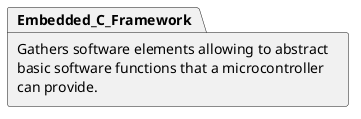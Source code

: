 @startuml

package Embedded_C_Framework [
  Gathers software elements allowing to abstract
  basic software functions that a microcontroller
  can provide.
]

@enduml